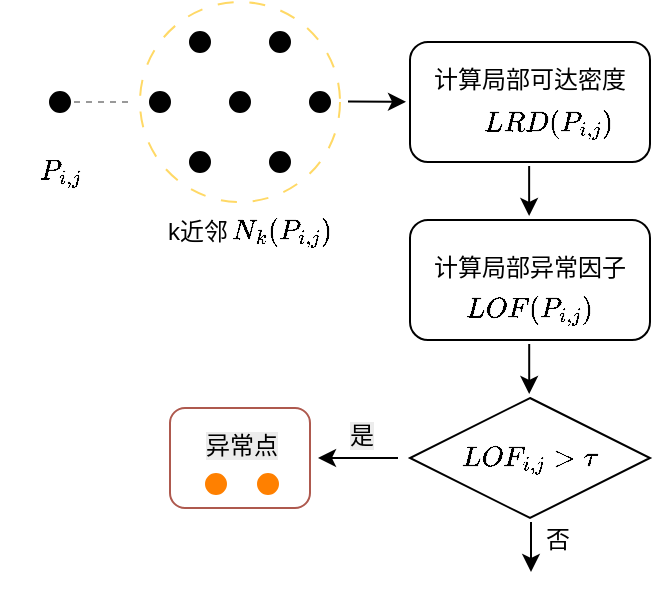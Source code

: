 <mxfile version="26.2.14">
  <diagram name="第 1 页" id="7eOGNjB4b9CCqRyUnLKF">
    <mxGraphModel dx="598" dy="368" grid="1" gridSize="10" guides="1" tooltips="1" connect="1" arrows="1" fold="1" page="1" pageScale="1" pageWidth="827" pageHeight="1169" math="1" shadow="0">
      <root>
        <mxCell id="0" />
        <mxCell id="1" parent="0" />
        <mxCell id="g6dGDbAbc25Qe_cGskMG-10" value="" style="ellipse;whiteSpace=wrap;html=1;aspect=fixed;dashed=1;strokeColor=#FFD966;dashPattern=8 8;" parent="1" vertex="1">
          <mxGeometry x="255" y="95" width="100" height="100" as="geometry" />
        </mxCell>
        <mxCell id="g6dGDbAbc25Qe_cGskMG-1" value="" style="ellipse;whiteSpace=wrap;html=1;aspect=fixed;strokeColor=default;fillColor=#000000;" parent="1" vertex="1">
          <mxGeometry x="210" y="140" width="10" height="10" as="geometry" />
        </mxCell>
        <mxCell id="g6dGDbAbc25Qe_cGskMG-2" value="" style="ellipse;whiteSpace=wrap;html=1;aspect=fixed;strokeColor=default;fillColor=#000000;" parent="1" vertex="1">
          <mxGeometry x="280" y="110" width="10" height="10" as="geometry" />
        </mxCell>
        <mxCell id="g6dGDbAbc25Qe_cGskMG-3" value="" style="ellipse;whiteSpace=wrap;html=1;aspect=fixed;strokeColor=default;fillColor=#000000;" parent="1" vertex="1">
          <mxGeometry x="260" y="140" width="10" height="10" as="geometry" />
        </mxCell>
        <mxCell id="g6dGDbAbc25Qe_cGskMG-4" value="" style="ellipse;whiteSpace=wrap;html=1;aspect=fixed;strokeColor=default;fillColor=#000000;" parent="1" vertex="1">
          <mxGeometry x="280" y="170" width="10" height="10" as="geometry" />
        </mxCell>
        <mxCell id="g6dGDbAbc25Qe_cGskMG-5" value="" style="ellipse;whiteSpace=wrap;html=1;aspect=fixed;strokeColor=default;fillColor=#000000;" parent="1" vertex="1">
          <mxGeometry x="300" y="140" width="10" height="10" as="geometry" />
        </mxCell>
        <mxCell id="g6dGDbAbc25Qe_cGskMG-6" value="" style="ellipse;whiteSpace=wrap;html=1;aspect=fixed;strokeColor=default;fillColor=#000000;" parent="1" vertex="1">
          <mxGeometry x="320" y="110" width="10" height="10" as="geometry" />
        </mxCell>
        <mxCell id="g6dGDbAbc25Qe_cGskMG-7" value="" style="ellipse;whiteSpace=wrap;html=1;aspect=fixed;strokeColor=default;fillColor=#000000;" parent="1" vertex="1">
          <mxGeometry x="320" y="170" width="10" height="10" as="geometry" />
        </mxCell>
        <mxCell id="g6dGDbAbc25Qe_cGskMG-8" value="" style="ellipse;whiteSpace=wrap;html=1;aspect=fixed;strokeColor=default;fillColor=#000000;" parent="1" vertex="1">
          <mxGeometry x="340" y="140" width="10" height="10" as="geometry" />
        </mxCell>
        <mxCell id="g6dGDbAbc25Qe_cGskMG-11" value="" style="endArrow=none;html=1;rounded=0;exitX=1;exitY=0.5;exitDx=0;exitDy=0;dashed=1;strokeColor=#999999;" parent="1" edge="1">
          <mxGeometry width="50" height="50" relative="1" as="geometry">
            <mxPoint x="222.0" y="145" as="sourcePoint" />
            <mxPoint x="252" y="145" as="targetPoint" />
          </mxGeometry>
        </mxCell>
        <mxCell id="g6dGDbAbc25Qe_cGskMG-13" value="" style="endArrow=classic;html=1;rounded=0;" parent="1" edge="1">
          <mxGeometry width="50" height="50" relative="1" as="geometry">
            <mxPoint x="359" y="144.81" as="sourcePoint" />
            <mxPoint x="388" y="144.872" as="targetPoint" />
          </mxGeometry>
        </mxCell>
        <mxCell id="g6dGDbAbc25Qe_cGskMG-14" value="&lt;div&gt;&lt;br&gt;&lt;/div&gt;" style="rounded=1;whiteSpace=wrap;html=1;" parent="1" vertex="1">
          <mxGeometry x="390" y="115.0" width="120" height="60" as="geometry" />
        </mxCell>
        <mxCell id="g6dGDbAbc25Qe_cGskMG-15" value="&lt;span style=&quot;color: rgb(0, 0, 0); font-family: Helvetica; font-size: 12px; font-style: normal; font-variant-ligatures: normal; font-variant-caps: normal; font-weight: 400; letter-spacing: normal; orphans: 2; text-align: center; text-indent: 0px; text-transform: none; widows: 2; word-spacing: 0px; -webkit-text-stroke-width: 0px; white-space: normal; background-color: rgb(236, 236, 236); text-decoration-thickness: initial; text-decoration-style: initial; text-decoration-color: initial; display: inline !important; float: none;&quot;&gt;$$LRD(P_{i,j})$$&lt;/span&gt;" style="text;whiteSpace=wrap;html=1;" parent="1" vertex="1">
          <mxGeometry x="425" y="130" width="50" height="10" as="geometry" />
        </mxCell>
        <mxCell id="g6dGDbAbc25Qe_cGskMG-16" value="计算局部可达密度&lt;div style=&quot;forced-color-adjust: none;&quot;&gt;&lt;br style=&quot;forced-color-adjust: none; color: rgb(0, 0, 0); font-family: Helvetica; font-size: 12px; font-style: normal; font-variant-ligatures: normal; font-variant-caps: normal; font-weight: 400; letter-spacing: normal; orphans: 2; text-align: center; text-indent: 0px; text-transform: none; widows: 2; word-spacing: 0px; -webkit-text-stroke-width: 0px; white-space: normal; background-color: rgb(236, 236, 236); text-decoration-thickness: initial; text-decoration-style: initial; text-decoration-color: initial;&quot;&gt;&#xa;&#xa;&lt;/div&gt;" style="text;whiteSpace=wrap;html=1;" parent="1" vertex="1">
          <mxGeometry x="400" y="120" width="100" height="20" as="geometry" />
        </mxCell>
        <mxCell id="WJhIYZjS93WkjMFesJua-1" value="k近邻" style="text;strokeColor=none;align=center;fillColor=none;html=1;verticalAlign=middle;whiteSpace=wrap;rounded=0;" parent="1" vertex="1">
          <mxGeometry x="254" y="195" width="60" height="30" as="geometry" />
        </mxCell>
        <mxCell id="WJhIYZjS93WkjMFesJua-2" value="$$N_k(P_{i,j})$$" style="text;strokeColor=none;align=center;fillColor=none;html=1;verticalAlign=middle;whiteSpace=wrap;rounded=0;" parent="1" vertex="1">
          <mxGeometry x="296" y="195" width="60" height="30" as="geometry" />
        </mxCell>
        <mxCell id="WJhIYZjS93WkjMFesJua-3" value="" style="rounded=1;whiteSpace=wrap;html=1;" parent="1" vertex="1">
          <mxGeometry x="390" y="204.0" width="120" height="60" as="geometry" />
        </mxCell>
        <mxCell id="WJhIYZjS93WkjMFesJua-4" value="&lt;span style=&quot;color: rgb(0, 0, 0); font-family: Helvetica; font-size: 12px; font-style: normal; font-variant-ligatures: normal; font-variant-caps: normal; font-weight: 400; letter-spacing: normal; orphans: 2; text-align: center; text-indent: 0px; text-transform: none; widows: 2; word-spacing: 0px; -webkit-text-stroke-width: 0px; white-space: normal; text-decoration-thickness: initial; text-decoration-style: initial; text-decoration-color: initial; float: none; display: inline !important;&quot;&gt;计算局部异常因子&lt;/span&gt;" style="text;whiteSpace=wrap;html=1;" parent="1" vertex="1">
          <mxGeometry x="400" y="214" width="100" height="20" as="geometry" />
        </mxCell>
        <mxCell id="WJhIYZjS93WkjMFesJua-5" value="$$LOF(P_{i,j})$$" style="text;strokeColor=none;align=center;fillColor=none;html=1;verticalAlign=middle;whiteSpace=wrap;rounded=0;" parent="1" vertex="1">
          <mxGeometry x="420" y="234" width="60" height="30" as="geometry" />
        </mxCell>
        <mxCell id="WJhIYZjS93WkjMFesJua-6" value="$$P_{i,j}$$" style="text;strokeColor=none;align=center;fillColor=none;html=1;verticalAlign=middle;whiteSpace=wrap;rounded=0;" parent="1" vertex="1">
          <mxGeometry x="185" y="165" width="60" height="30" as="geometry" />
        </mxCell>
        <mxCell id="WJhIYZjS93WkjMFesJua-8" value="" style="rhombus;whiteSpace=wrap;html=1;" parent="1" vertex="1">
          <mxGeometry x="390" y="293" width="120" height="60" as="geometry" />
        </mxCell>
        <mxCell id="WJhIYZjS93WkjMFesJua-11" value="$$LOF_{i,j} &amp;gt; \tau$$" style="text;strokeColor=none;align=center;fillColor=none;html=1;verticalAlign=middle;whiteSpace=wrap;rounded=0;" parent="1" vertex="1">
          <mxGeometry x="420" y="308" width="60" height="30" as="geometry" />
        </mxCell>
        <mxCell id="WJhIYZjS93WkjMFesJua-12" value="" style="endArrow=classic;html=1;rounded=0;entryX=0.5;entryY=0;entryDx=0;entryDy=0;exitX=0.5;exitY=1;exitDx=0;exitDy=0;" parent="1" edge="1">
          <mxGeometry width="50" height="50" relative="1" as="geometry">
            <mxPoint x="449.6" y="266" as="sourcePoint" />
            <mxPoint x="449.6" y="291" as="targetPoint" />
          </mxGeometry>
        </mxCell>
        <mxCell id="WJhIYZjS93WkjMFesJua-15" value="" style="rounded=1;whiteSpace=wrap;html=1;fillColor=none;strokeColor=#AE594E;" parent="1" vertex="1">
          <mxGeometry x="270" y="298" width="70" height="50" as="geometry" />
        </mxCell>
        <mxCell id="WJhIYZjS93WkjMFesJua-14" value="" style="ellipse;whiteSpace=wrap;html=1;aspect=fixed;strokeColor=#FF8000;fillColor=#FF8000;" parent="1" vertex="1">
          <mxGeometry x="288" y="331" width="10" height="10" as="geometry" />
        </mxCell>
        <mxCell id="WJhIYZjS93WkjMFesJua-16" value="&lt;span style=&quot;color: rgb(0, 0, 0); font-family: Helvetica; font-size: 12px; font-style: normal; font-variant-ligatures: normal; font-variant-caps: normal; font-weight: 400; letter-spacing: normal; orphans: 2; text-align: center; text-indent: 0px; text-transform: none; widows: 2; word-spacing: 0px; -webkit-text-stroke-width: 0px; white-space: normal; background-color: rgb(236, 236, 236); text-decoration-thickness: initial; text-decoration-style: initial; text-decoration-color: initial; display: inline !important; float: none;&quot;&gt;异常点&lt;/span&gt;" style="text;whiteSpace=wrap;html=1;" parent="1" vertex="1">
          <mxGeometry x="286" y="303" width="40" height="20" as="geometry" />
        </mxCell>
        <mxCell id="WJhIYZjS93WkjMFesJua-17" value="" style="ellipse;whiteSpace=wrap;html=1;aspect=fixed;strokeColor=#FF8000;fillColor=#FF8000;" parent="1" vertex="1">
          <mxGeometry x="314" y="331" width="10" height="10" as="geometry" />
        </mxCell>
        <mxCell id="WJhIYZjS93WkjMFesJua-19" value="" style="endArrow=classic;html=1;rounded=0;" parent="1" edge="1">
          <mxGeometry width="50" height="50" relative="1" as="geometry">
            <mxPoint x="384" y="323" as="sourcePoint" />
            <mxPoint x="344" y="323" as="targetPoint" />
          </mxGeometry>
        </mxCell>
        <mxCell id="WJhIYZjS93WkjMFesJua-21" value="" style="endArrow=classic;html=1;rounded=0;entryX=0.5;entryY=0;entryDx=0;entryDy=0;exitX=0.5;exitY=1;exitDx=0;exitDy=0;" parent="1" edge="1">
          <mxGeometry width="50" height="50" relative="1" as="geometry">
            <mxPoint x="449.57" y="177" as="sourcePoint" />
            <mxPoint x="449.57" y="202" as="targetPoint" />
          </mxGeometry>
        </mxCell>
        <mxCell id="WJhIYZjS93WkjMFesJua-22" value="&lt;span style=&quot;color: rgb(0, 0, 0); font-family: Helvetica; font-size: 12px; font-style: normal; font-variant-ligatures: normal; font-variant-caps: normal; font-weight: 400; letter-spacing: normal; orphans: 2; text-align: center; text-indent: 0px; text-transform: none; widows: 2; word-spacing: 0px; -webkit-text-stroke-width: 0px; white-space: normal; background-color: rgb(236, 236, 236); text-decoration-thickness: initial; text-decoration-style: initial; text-decoration-color: initial; float: none; display: inline !important;&quot;&gt;是&lt;/span&gt;" style="text;whiteSpace=wrap;html=1;" parent="1" vertex="1">
          <mxGeometry x="358" y="298" width="15" height="10" as="geometry" />
        </mxCell>
        <mxCell id="f1GBTyW69OYaNTkkVw5G-1" value="" style="endArrow=classic;html=1;rounded=0;entryX=0.5;entryY=0;entryDx=0;entryDy=0;exitX=0.5;exitY=1;exitDx=0;exitDy=0;" edge="1" parent="1">
          <mxGeometry width="50" height="50" relative="1" as="geometry">
            <mxPoint x="450.5" y="355" as="sourcePoint" />
            <mxPoint x="450.5" y="380" as="targetPoint" />
          </mxGeometry>
        </mxCell>
        <mxCell id="f1GBTyW69OYaNTkkVw5G-2" value="&lt;div style=&quot;text-align: center;&quot;&gt;&lt;span style=&quot;background-color: transparent; color: light-dark(rgb(0, 0, 0), rgb(255, 255, 255));&quot;&gt;否&lt;/span&gt;&lt;/div&gt;" style="text;whiteSpace=wrap;html=1;" vertex="1" parent="1">
          <mxGeometry x="456" y="350" width="15" height="10" as="geometry" />
        </mxCell>
      </root>
    </mxGraphModel>
  </diagram>
</mxfile>

